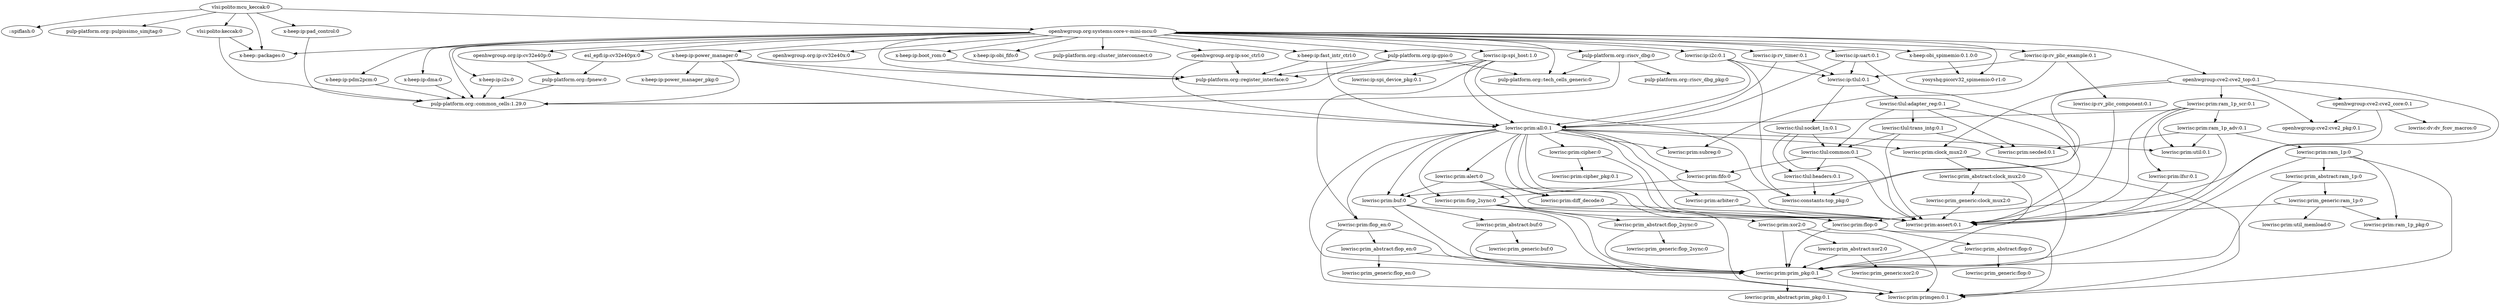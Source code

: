 digraph dependencies {
"vlsi:polito:mcu_keccak:0"->"::spiflash:0"
"vlsi:polito:mcu_keccak:0"->"pulp-platform.org::pulpissimo_simjtag:0"
"vlsi:polito:mcu_keccak:0"->"x-heep::packages:0"
"vlsi:polito:mcu_keccak:0"->"x-heep:ip:pad_control:0"
"vlsi:polito:mcu_keccak:0"->"openhwgroup.org:systems:core-v-mini-mcu:0"
"vlsi:polito:mcu_keccak:0"->"vlsi:polito:keccak:0"
"x-heep:ip:pad_control:0"->"pulp-platform.org::common_cells:1.29.0"
"vlsi:polito:keccak:0"->"x-heep::packages:0"
"vlsi:polito:keccak:0"->"pulp-platform.org::common_cells:1.29.0"
"openhwgroup.org:systems:core-v-mini-mcu:0"->"openhwgroup.org:ip:cv32e40x:0"
"openhwgroup.org:systems:core-v-mini-mcu:0"->"lowrisc:ip:rv_timer:0.1"
"openhwgroup.org:systems:core-v-mini-mcu:0"->"lowrisc:ip:i2c:0.1"
"openhwgroup.org:systems:core-v-mini-mcu:0"->"x-heep:ip:i2s:0"
"openhwgroup.org:systems:core-v-mini-mcu:0"->"lowrisc:ip:spi_host:1.0"
"openhwgroup.org:systems:core-v-mini-mcu:0"->"x-heep:ip:power_manager:0"
"openhwgroup.org:systems:core-v-mini-mcu:0"->"x-heep:ip:pdm2pcm:0"
"openhwgroup.org:systems:core-v-mini-mcu:0"->"x-heep:ip:dma:0"
"openhwgroup.org:systems:core-v-mini-mcu:0"->"openhwgroup.org:ip:soc_ctrl:0"
"openhwgroup.org:systems:core-v-mini-mcu:0"->"pulp-platform.org::register_interface:0"
"openhwgroup.org:systems:core-v-mini-mcu:0"->"x-heep:ip:boot_rom:0"
"openhwgroup.org:systems:core-v-mini-mcu:0"->"pulp-platform.org:ip:gpio:0"
"openhwgroup.org:systems:core-v-mini-mcu:0"->"pulp-platform.org::riscv_dbg:0"
"openhwgroup.org:systems:core-v-mini-mcu:0"->"esl_epfl:ip:cv32e40px:0"
"openhwgroup.org:systems:core-v-mini-mcu:0"->"yosyshq:picorv32_spimemio:0-r1:0"
"openhwgroup.org:systems:core-v-mini-mcu:0"->"lowrisc:ip:uart:0.1"
"openhwgroup.org:systems:core-v-mini-mcu:0"->"x-heep::packages:0"
"openhwgroup.org:systems:core-v-mini-mcu:0"->"openhwgroup.org:ip:cv32e40p:0"
"openhwgroup.org:systems:core-v-mini-mcu:0"->"x-heep:ip:obi_fifo:0"
"openhwgroup.org:systems:core-v-mini-mcu:0"->"lowrisc:ip:rv_plic_example:0.1"
"openhwgroup.org:systems:core-v-mini-mcu:0"->"x-heep:obi_spimemio:0.1.0:0"
"openhwgroup.org:systems:core-v-mini-mcu:0"->"pulp-platform.org::common_cells:1.29.0"
"openhwgroup.org:systems:core-v-mini-mcu:0"->"openhwgroup:cve2:cve2_top:0.1"
"openhwgroup.org:systems:core-v-mini-mcu:0"->"pulp-platform.org::tech_cells_generic:0"
"openhwgroup.org:systems:core-v-mini-mcu:0"->"x-heep:ip:fast_intr_ctrl:0"
"openhwgroup.org:systems:core-v-mini-mcu:0"->"pulp-platform.org::cluster_interconnect:0"
"x-heep:ip:pdm2pcm:0"->"pulp-platform.org::common_cells:1.29.0"
"x-heep:ip:fast_intr_ctrl:0"->"lowrisc:prim:all:0.1"
"x-heep:ip:fast_intr_ctrl:0"->"pulp-platform.org::register_interface:0"
"lowrisc:prim:all:0.1"->"lowrisc:prim:prim_pkg:0.1"
"lowrisc:prim:all:0.1"->"lowrisc:prim:util:0.1"
"lowrisc:prim:all:0.1"->"lowrisc:prim:flop_2sync:0"
"lowrisc:prim:all:0.1"->"lowrisc:prim:fifo:0"
"lowrisc:prim:all:0.1"->"lowrisc:prim:alert:0"
"lowrisc:prim:all:0.1"->"lowrisc:prim:clock_mux2:0"
"lowrisc:prim:all:0.1"->"lowrisc:prim:flop:0"
"lowrisc:prim:all:0.1"->"lowrisc:prim:assert:0.1"
"lowrisc:prim:all:0.1"->"lowrisc:prim:cipher:0"
"lowrisc:prim:all:0.1"->"lowrisc:prim:diff_decode:0"
"lowrisc:prim:all:0.1"->"lowrisc:prim:buf:0"
"lowrisc:prim:all:0.1"->"lowrisc:prim:arbiter:0"
"lowrisc:prim:all:0.1"->"lowrisc:prim:xor2:0"
"lowrisc:prim:all:0.1"->"lowrisc:prim:flop_en:0"
"lowrisc:prim:all:0.1"->"lowrisc:prim:subreg:0"
"lowrisc:prim:xor2:0"->"lowrisc:prim_abstract:xor2:0"
"lowrisc:prim:xor2:0"->"lowrisc:prim:prim_pkg:0.1"
"lowrisc:prim:xor2:0"->"lowrisc:prim:primgen:0.1"
"lowrisc:prim_abstract:xor2:0"->"lowrisc:prim_generic:xor2:0"
"lowrisc:prim_abstract:xor2:0"->"lowrisc:prim:prim_pkg:0.1"
"lowrisc:prim:cipher:0"->"lowrisc:prim:assert:0.1"
"lowrisc:prim:cipher:0"->"lowrisc:prim:cipher_pkg:0.1"
"lowrisc:prim:alert:0"->"lowrisc:prim:buf:0"
"lowrisc:prim:alert:0"->"lowrisc:prim:assert:0.1"
"lowrisc:prim:alert:0"->"lowrisc:prim:diff_decode:0"
"lowrisc:prim:fifo:0"->"lowrisc:prim:assert:0.1"
"lowrisc:prim:fifo:0"->"lowrisc:prim:flop_2sync:0"
"lowrisc:prim:arbiter:0"->"lowrisc:prim:assert:0.1"
"lowrisc:prim:flop_2sync:0"->"lowrisc:prim_abstract:flop_2sync:0"
"lowrisc:prim:flop_2sync:0"->"lowrisc:prim:flop:0"
"lowrisc:prim:flop_2sync:0"->"lowrisc:prim:prim_pkg:0.1"
"lowrisc:prim:flop_2sync:0"->"lowrisc:prim:primgen:0.1"
"lowrisc:prim_abstract:flop_2sync:0"->"lowrisc:prim_generic:flop_2sync:0"
"lowrisc:prim_abstract:flop_2sync:0"->"lowrisc:prim:prim_pkg:0.1"
"lowrisc:prim:flop_en:0"->"lowrisc:prim_abstract:flop_en:0"
"lowrisc:prim:flop_en:0"->"lowrisc:prim:prim_pkg:0.1"
"lowrisc:prim:flop_en:0"->"lowrisc:prim:primgen:0.1"
"lowrisc:prim_abstract:flop_en:0"->"lowrisc:prim_generic:flop_en:0"
"lowrisc:prim_abstract:flop_en:0"->"lowrisc:prim:prim_pkg:0.1"
"lowrisc:prim:flop:0"->"lowrisc:prim:prim_pkg:0.1"
"lowrisc:prim:flop:0"->"lowrisc:prim_abstract:flop:0"
"lowrisc:prim:flop:0"->"lowrisc:prim:primgen:0.1"
"lowrisc:prim_abstract:flop:0"->"lowrisc:prim:prim_pkg:0.1"
"lowrisc:prim_abstract:flop:0"->"lowrisc:prim_generic:flop:0"
"lowrisc:prim:buf:0"->"lowrisc:prim:prim_pkg:0.1"
"lowrisc:prim:buf:0"->"lowrisc:prim_abstract:buf:0"
"lowrisc:prim:buf:0"->"lowrisc:prim:primgen:0.1"
"lowrisc:prim_abstract:buf:0"->"lowrisc:prim_generic:buf:0"
"lowrisc:prim_abstract:buf:0"->"lowrisc:prim:prim_pkg:0.1"
"lowrisc:prim:clock_mux2:0"->"lowrisc:prim_abstract:clock_mux2:0"
"lowrisc:prim:clock_mux2:0"->"lowrisc:prim:prim_pkg:0.1"
"lowrisc:prim:clock_mux2:0"->"lowrisc:prim:primgen:0.1"
"lowrisc:prim_abstract:clock_mux2:0"->"lowrisc:prim_generic:clock_mux2:0"
"lowrisc:prim_abstract:clock_mux2:0"->"lowrisc:prim:prim_pkg:0.1"
"lowrisc:prim_generic:clock_mux2:0"->"lowrisc:prim:assert:0.1"
"lowrisc:prim:prim_pkg:0.1"->"lowrisc:prim_abstract:prim_pkg:0.1"
"lowrisc:prim:prim_pkg:0.1"->"lowrisc:prim:primgen:0.1"
"lowrisc:prim:diff_decode:0"->"lowrisc:prim:assert:0.1"
"x-heep:ip:power_manager:0"->"x-heep:ip:power_manager_pkg:0"
"x-heep:ip:power_manager:0"->"lowrisc:prim:all:0.1"
"x-heep:ip:power_manager:0"->"pulp-platform.org::register_interface:0"
"x-heep:ip:power_manager:0"->"pulp-platform.org::common_cells:1.29.0"
"x-heep:ip:i2s:0"->"pulp-platform.org::common_cells:1.29.0"
"x-heep:ip:dma:0"->"pulp-platform.org::common_cells:1.29.0"
"x-heep:ip:boot_rom:0"->"pulp-platform.org::register_interface:0"
"x-heep:obi_spimemio:0.1.0:0"->"yosyshq:picorv32_spimemio:0-r1:0"
"lowrisc:ip:i2c:0.1"->"lowrisc:prim:all:0.1"
"lowrisc:ip:i2c:0.1"->"lowrisc:ip:tlul:0.1"
"lowrisc:ip:i2c:0.1"->"lowrisc:constants:top_pkg:0"
"lowrisc:ip:tlul:0.1"->"lowrisc:tlul:socket_1n:0.1"
"lowrisc:ip:tlul:0.1"->"lowrisc:tlul:adapter_reg:0.1"
"lowrisc:tlul:adapter_reg:0.1"->"lowrisc:tlul:trans_intg:0.1"
"lowrisc:tlul:adapter_reg:0.1"->"lowrisc:tlul:common:0.1"
"lowrisc:tlul:adapter_reg:0.1"->"lowrisc:prim:assert:0.1"
"lowrisc:tlul:adapter_reg:0.1"->"lowrisc:prim:secded:0.1"
"lowrisc:tlul:trans_intg:0.1"->"lowrisc:tlul:common:0.1"
"lowrisc:tlul:trans_intg:0.1"->"lowrisc:prim:assert:0.1"
"lowrisc:tlul:trans_intg:0.1"->"lowrisc:prim:secded:0.1"
"lowrisc:tlul:common:0.1"->"lowrisc:tlul:headers:0.1"
"lowrisc:tlul:common:0.1"->"lowrisc:prim:assert:0.1"
"lowrisc:tlul:common:0.1"->"lowrisc:prim:fifo:0"
"lowrisc:tlul:headers:0.1"->"lowrisc:constants:top_pkg:0"
"lowrisc:tlul:socket_1n:0.1"->"lowrisc:tlul:common:0.1"
"lowrisc:tlul:socket_1n:0.1"->"lowrisc:tlul:headers:0.1"
"lowrisc:tlul:socket_1n:0.1"->"lowrisc:prim:assert:0.1"
"lowrisc:ip:spi_host:1.0"->"lowrisc:prim:all:0.1"
"lowrisc:ip:spi_host:1.0"->"pulp-platform.org::register_interface:0"
"lowrisc:ip:spi_host:1.0"->"lowrisc:constants:top_pkg:0"
"lowrisc:ip:spi_host:1.0"->"lowrisc:ip:spi_device_pkg:0.1"
"lowrisc:ip:spi_host:1.0"->"lowrisc:prim:flop_en:0"
"lowrisc:ip:rv_timer:0.1"->"lowrisc:prim:all:0.1"
"lowrisc:ip:rv_timer:0.1"->"lowrisc:ip:tlul:0.1"
"lowrisc:ip:rv_plic_example:0.1"->"lowrisc:ip:rv_plic_component:0.1"
"lowrisc:ip:rv_plic_example:0.1"->"lowrisc:ip:tlul:0.1"
"lowrisc:ip:rv_plic_example:0.1"->"lowrisc:prim:subreg:0"
"lowrisc:ip:rv_plic_component:0.1"->"lowrisc:prim:assert:0.1"
"lowrisc:ip:uart:0.1"->"lowrisc:prim:all:0.1"
"lowrisc:ip:uart:0.1"->"lowrisc:ip:tlul:0.1"
"lowrisc:ip:uart:0.1"->"lowrisc:constants:top_pkg:0"
"openhwgroup.org:ip:soc_ctrl:0"->"lowrisc:prim:all:0.1"
"openhwgroup.org:ip:soc_ctrl:0"->"pulp-platform.org::register_interface:0"
"pulp-platform.org::riscv_dbg:0"->"pulp-platform.org::riscv_dbg_pkg:0"
"pulp-platform.org::riscv_dbg:0"->"pulp-platform.org::common_cells:1.29.0"
"pulp-platform.org::riscv_dbg:0"->"pulp-platform.org::tech_cells_generic:0"
"pulp-platform.org:ip:gpio:0"->"pulp-platform.org::common_cells:1.29.0"
"pulp-platform.org:ip:gpio:0"->"pulp-platform.org::register_interface:0"
"pulp-platform.org:ip:gpio:0"->"pulp-platform.org::tech_cells_generic:0"
"esl_epfl:ip:cv32e40px:0"->"pulp-platform.org::fpnew:0"
"pulp-platform.org::fpnew:0"->"pulp-platform.org::common_cells:1.29.0"
"openhwgroup:cve2:cve2_top:0.1"->"openhwgroup:cve2:cve2_pkg:0.1"
"openhwgroup:cve2:cve2_top:0.1"->"lowrisc:prim:clock_mux2:0"
"openhwgroup:cve2:cve2_top:0.1"->"lowrisc:prim:flop:0"
"openhwgroup:cve2:cve2_top:0.1"->"lowrisc:prim:ram_1p_scr:0.1"
"openhwgroup:cve2:cve2_top:0.1"->"lowrisc:prim:buf:0"
"openhwgroup:cve2:cve2_top:0.1"->"openhwgroup:cve2:cve2_core:0.1"
"lowrisc:prim:ram_1p_scr:0.1"->"lowrisc:prim:all:0.1"
"lowrisc:prim:ram_1p_scr:0.1"->"lowrisc:prim:util:0.1"
"lowrisc:prim:ram_1p_scr:0.1"->"lowrisc:prim:assert:0.1"
"lowrisc:prim:ram_1p_scr:0.1"->"lowrisc:prim:lfsr:0.1"
"lowrisc:prim:ram_1p_scr:0.1"->"lowrisc:prim:ram_1p_adv:0.1"
"lowrisc:prim:lfsr:0.1"->"lowrisc:prim:assert:0.1"
"lowrisc:prim:ram_1p_adv:0.1"->"lowrisc:prim:assert:0.1"
"lowrisc:prim:ram_1p_adv:0.1"->"lowrisc:prim:secded:0.1"
"lowrisc:prim:ram_1p_adv:0.1"->"lowrisc:prim:util:0.1"
"lowrisc:prim:ram_1p_adv:0.1"->"lowrisc:prim:ram_1p:0"
"lowrisc:prim:ram_1p:0"->"lowrisc:prim_abstract:ram_1p:0"
"lowrisc:prim:ram_1p:0"->"lowrisc:prim:prim_pkg:0.1"
"lowrisc:prim:ram_1p:0"->"lowrisc:prim:ram_1p_pkg:0"
"lowrisc:prim:ram_1p:0"->"lowrisc:prim:primgen:0.1"
"lowrisc:prim_abstract:ram_1p:0"->"lowrisc:prim_generic:ram_1p:0"
"lowrisc:prim_abstract:ram_1p:0"->"lowrisc:prim:prim_pkg:0.1"
"lowrisc:prim_generic:ram_1p:0"->"lowrisc:prim:assert:0.1"
"lowrisc:prim_generic:ram_1p:0"->"lowrisc:prim:ram_1p_pkg:0"
"lowrisc:prim_generic:ram_1p:0"->"lowrisc:prim:util_memload:0"
"openhwgroup:cve2:cve2_core:0.1"->"openhwgroup:cve2:cve2_pkg:0.1"
"openhwgroup:cve2:cve2_core:0.1"->"lowrisc:prim:assert:0.1"
"openhwgroup:cve2:cve2_core:0.1"->"lowrisc:dv:dv_fcov_macros:0"
"openhwgroup.org:ip:cv32e40p:0"->"pulp-platform.org::fpnew:0"
}
